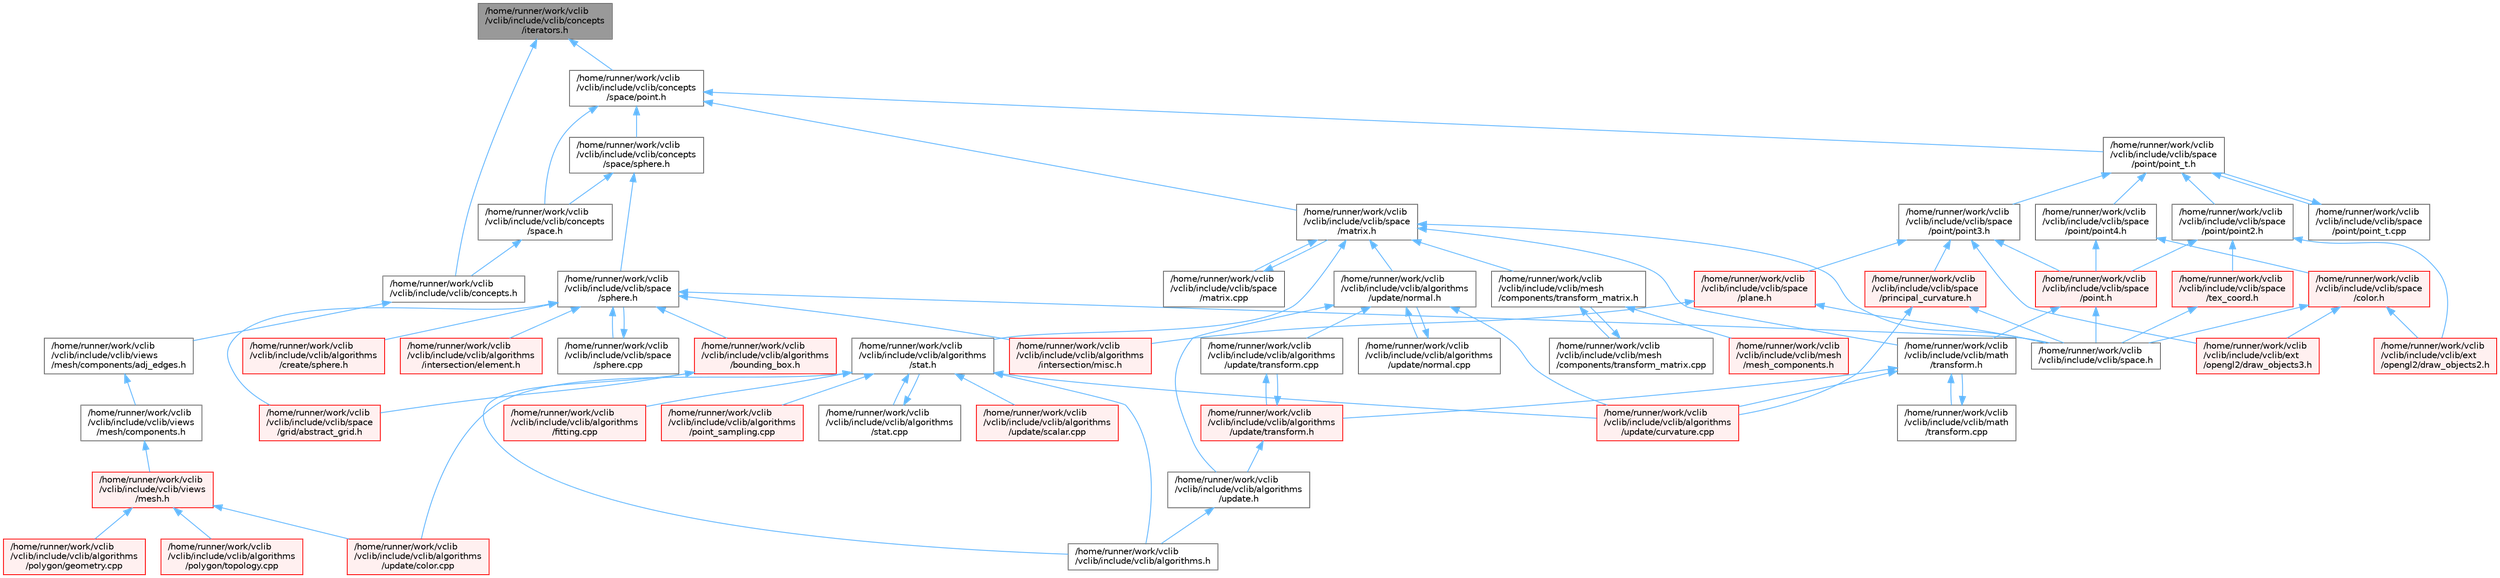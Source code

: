digraph "/home/runner/work/vclib/vclib/include/vclib/concepts/iterators.h"
{
 // LATEX_PDF_SIZE
  bgcolor="transparent";
  edge [fontname=Helvetica,fontsize=10,labelfontname=Helvetica,labelfontsize=10];
  node [fontname=Helvetica,fontsize=10,shape=box,height=0.2,width=0.4];
  Node1 [label="/home/runner/work/vclib\l/vclib/include/vclib/concepts\l/iterators.h",height=0.2,width=0.4,color="gray40", fillcolor="grey60", style="filled", fontcolor="black",tooltip=" "];
  Node1 -> Node2 [dir="back",color="steelblue1",style="solid"];
  Node2 [label="/home/runner/work/vclib\l/vclib/include/vclib/concepts.h",height=0.2,width=0.4,color="grey40", fillcolor="white", style="filled",URL="$concepts_8h.html",tooltip=" "];
  Node2 -> Node3 [dir="back",color="steelblue1",style="solid"];
  Node3 [label="/home/runner/work/vclib\l/vclib/include/vclib/views\l/mesh/components/adj_edges.h",height=0.2,width=0.4,color="grey40", fillcolor="white", style="filled",URL="$adj__edges_8h.html",tooltip=" "];
  Node3 -> Node4 [dir="back",color="steelblue1",style="solid"];
  Node4 [label="/home/runner/work/vclib\l/vclib/include/vclib/views\l/mesh/components.h",height=0.2,width=0.4,color="grey40", fillcolor="white", style="filled",URL="$views_2mesh_2components_8h.html",tooltip=" "];
  Node4 -> Node5 [dir="back",color="steelblue1",style="solid"];
  Node5 [label="/home/runner/work/vclib\l/vclib/include/vclib/views\l/mesh.h",height=0.2,width=0.4,color="red", fillcolor="#FFF0F0", style="filled",URL="$views_2mesh_8h.html",tooltip=" "];
  Node5 -> Node6 [dir="back",color="steelblue1",style="solid"];
  Node6 [label="/home/runner/work/vclib\l/vclib/include/vclib/algorithms\l/polygon/geometry.cpp",height=0.2,width=0.4,color="red", fillcolor="#FFF0F0", style="filled",URL="$geometry_8cpp.html",tooltip=" "];
  Node5 -> Node80 [dir="back",color="steelblue1",style="solid"];
  Node80 [label="/home/runner/work/vclib\l/vclib/include/vclib/algorithms\l/polygon/topology.cpp",height=0.2,width=0.4,color="red", fillcolor="#FFF0F0", style="filled",URL="$polygon_2topology_8cpp.html",tooltip=" "];
  Node5 -> Node69 [dir="back",color="steelblue1",style="solid"];
  Node69 [label="/home/runner/work/vclib\l/vclib/include/vclib/algorithms\l/update/color.cpp",height=0.2,width=0.4,color="red", fillcolor="#FFF0F0", style="filled",URL="$algorithms_2update_2color_8cpp.html",tooltip=" "];
  Node1 -> Node100 [dir="back",color="steelblue1",style="solid"];
  Node100 [label="/home/runner/work/vclib\l/vclib/include/vclib/concepts\l/space/point.h",height=0.2,width=0.4,color="grey40", fillcolor="white", style="filled",URL="$concepts_2space_2point_8h.html",tooltip=" "];
  Node100 -> Node101 [dir="back",color="steelblue1",style="solid"];
  Node101 [label="/home/runner/work/vclib\l/vclib/include/vclib/concepts\l/space.h",height=0.2,width=0.4,color="grey40", fillcolor="white", style="filled",URL="$concepts_2space_8h.html",tooltip=" "];
  Node101 -> Node2 [dir="back",color="steelblue1",style="solid"];
  Node100 -> Node102 [dir="back",color="steelblue1",style="solid"];
  Node102 [label="/home/runner/work/vclib\l/vclib/include/vclib/concepts\l/space/sphere.h",height=0.2,width=0.4,color="grey40", fillcolor="white", style="filled",URL="$concepts_2space_2sphere_8h.html",tooltip=" "];
  Node102 -> Node101 [dir="back",color="steelblue1",style="solid"];
  Node102 -> Node103 [dir="back",color="steelblue1",style="solid"];
  Node103 [label="/home/runner/work/vclib\l/vclib/include/vclib/space\l/sphere.h",height=0.2,width=0.4,color="grey40", fillcolor="white", style="filled",URL="$space_2sphere_8h.html",tooltip=" "];
  Node103 -> Node104 [dir="back",color="steelblue1",style="solid"];
  Node104 [label="/home/runner/work/vclib\l/vclib/include/vclib/algorithms\l/bounding_box.h",height=0.2,width=0.4,color="red", fillcolor="#FFF0F0", style="filled",URL="$algorithms_2bounding__box_8h.html",tooltip=" "];
  Node104 -> Node12 [dir="back",color="steelblue1",style="solid"];
  Node12 [label="/home/runner/work/vclib\l/vclib/include/vclib/algorithms.h",height=0.2,width=0.4,color="grey40", fillcolor="white", style="filled",URL="$algorithms_8h.html",tooltip=" "];
  Node104 -> Node14 [dir="back",color="steelblue1",style="solid"];
  Node14 [label="/home/runner/work/vclib\l/vclib/include/vclib/space\l/grid/abstract_grid.h",height=0.2,width=0.4,color="red", fillcolor="#FFF0F0", style="filled",URL="$abstract__grid_8h.html",tooltip=" "];
  Node103 -> Node41 [dir="back",color="steelblue1",style="solid"];
  Node41 [label="/home/runner/work/vclib\l/vclib/include/vclib/algorithms\l/create/sphere.h",height=0.2,width=0.4,color="red", fillcolor="#FFF0F0", style="filled",URL="$algorithms_2create_2sphere_8h.html",tooltip=" "];
  Node103 -> Node30 [dir="back",color="steelblue1",style="solid"];
  Node30 [label="/home/runner/work/vclib\l/vclib/include/vclib/algorithms\l/intersection/element.h",height=0.2,width=0.4,color="red", fillcolor="#FFF0F0", style="filled",URL="$algorithms_2intersection_2element_8h.html",tooltip=" "];
  Node103 -> Node108 [dir="back",color="steelblue1",style="solid"];
  Node108 [label="/home/runner/work/vclib\l/vclib/include/vclib/algorithms\l/intersection/misc.h",height=0.2,width=0.4,color="red", fillcolor="#FFF0F0", style="filled",URL="$intersection_2misc_8h.html",tooltip=" "];
  Node103 -> Node22 [dir="back",color="steelblue1",style="solid"];
  Node22 [label="/home/runner/work/vclib\l/vclib/include/vclib/space.h",height=0.2,width=0.4,color="grey40", fillcolor="white", style="filled",URL="$space_8h.html",tooltip=" "];
  Node103 -> Node14 [dir="back",color="steelblue1",style="solid"];
  Node103 -> Node110 [dir="back",color="steelblue1",style="solid"];
  Node110 [label="/home/runner/work/vclib\l/vclib/include/vclib/space\l/sphere.cpp",height=0.2,width=0.4,color="grey40", fillcolor="white", style="filled",URL="$space_2sphere_8cpp.html",tooltip=" "];
  Node110 -> Node103 [dir="back",color="steelblue1",style="solid"];
  Node100 -> Node111 [dir="back",color="steelblue1",style="solid"];
  Node111 [label="/home/runner/work/vclib\l/vclib/include/vclib/space\l/matrix.h",height=0.2,width=0.4,color="grey40", fillcolor="white", style="filled",URL="$space_2matrix_8h.html",tooltip=" "];
  Node111 -> Node64 [dir="back",color="steelblue1",style="solid"];
  Node64 [label="/home/runner/work/vclib\l/vclib/include/vclib/algorithms\l/stat.h",height=0.2,width=0.4,color="grey40", fillcolor="white", style="filled",URL="$stat_8h.html",tooltip=" "];
  Node64 -> Node12 [dir="back",color="steelblue1",style="solid"];
  Node64 -> Node65 [dir="back",color="steelblue1",style="solid"];
  Node65 [label="/home/runner/work/vclib\l/vclib/include/vclib/algorithms\l/fitting.cpp",height=0.2,width=0.4,color="red", fillcolor="#FFF0F0", style="filled",URL="$fitting_8cpp.html",tooltip=" "];
  Node64 -> Node67 [dir="back",color="steelblue1",style="solid"];
  Node67 [label="/home/runner/work/vclib\l/vclib/include/vclib/algorithms\l/point_sampling.cpp",height=0.2,width=0.4,color="red", fillcolor="#FFF0F0", style="filled",URL="$point__sampling_8cpp.html",tooltip=" "];
  Node64 -> Node63 [dir="back",color="steelblue1",style="solid"];
  Node63 [label="/home/runner/work/vclib\l/vclib/include/vclib/algorithms\l/stat.cpp",height=0.2,width=0.4,color="grey40", fillcolor="white", style="filled",URL="$stat_8cpp.html",tooltip=" "];
  Node63 -> Node64 [dir="back",color="steelblue1",style="solid"];
  Node64 -> Node69 [dir="back",color="steelblue1",style="solid"];
  Node64 -> Node19 [dir="back",color="steelblue1",style="solid"];
  Node19 [label="/home/runner/work/vclib\l/vclib/include/vclib/algorithms\l/update/curvature.cpp",height=0.2,width=0.4,color="red", fillcolor="#FFF0F0", style="filled",URL="$curvature_8cpp.html",tooltip=" "];
  Node64 -> Node42 [dir="back",color="steelblue1",style="solid"];
  Node42 [label="/home/runner/work/vclib\l/vclib/include/vclib/algorithms\l/update/scalar.cpp",height=0.2,width=0.4,color="red", fillcolor="#FFF0F0", style="filled",URL="$algorithms_2update_2scalar_8cpp.html",tooltip=" "];
  Node111 -> Node37 [dir="back",color="steelblue1",style="solid"];
  Node37 [label="/home/runner/work/vclib\l/vclib/include/vclib/algorithms\l/update/normal.h",height=0.2,width=0.4,color="grey40", fillcolor="white", style="filled",URL="$algorithms_2update_2normal_8h.html",tooltip=" "];
  Node37 -> Node21 [dir="back",color="steelblue1",style="solid"];
  Node21 [label="/home/runner/work/vclib\l/vclib/include/vclib/algorithms\l/update.h",height=0.2,width=0.4,color="grey40", fillcolor="white", style="filled",URL="$update_8h.html",tooltip=" "];
  Node21 -> Node12 [dir="back",color="steelblue1",style="solid"];
  Node37 -> Node19 [dir="back",color="steelblue1",style="solid"];
  Node37 -> Node36 [dir="back",color="steelblue1",style="solid"];
  Node36 [label="/home/runner/work/vclib\l/vclib/include/vclib/algorithms\l/update/normal.cpp",height=0.2,width=0.4,color="grey40", fillcolor="white", style="filled",URL="$algorithms_2update_2normal_8cpp.html",tooltip=" "];
  Node36 -> Node37 [dir="back",color="steelblue1",style="solid"];
  Node37 -> Node38 [dir="back",color="steelblue1",style="solid"];
  Node38 [label="/home/runner/work/vclib\l/vclib/include/vclib/algorithms\l/update/transform.cpp",height=0.2,width=0.4,color="grey40", fillcolor="white", style="filled",URL="$algorithms_2update_2transform_8cpp.html",tooltip=" "];
  Node38 -> Node39 [dir="back",color="steelblue1",style="solid"];
  Node39 [label="/home/runner/work/vclib\l/vclib/include/vclib/algorithms\l/update/transform.h",height=0.2,width=0.4,color="red", fillcolor="#FFF0F0", style="filled",URL="$algorithms_2update_2transform_8h.html",tooltip=" "];
  Node39 -> Node21 [dir="back",color="steelblue1",style="solid"];
  Node39 -> Node38 [dir="back",color="steelblue1",style="solid"];
  Node111 -> Node112 [dir="back",color="steelblue1",style="solid"];
  Node112 [label="/home/runner/work/vclib\l/vclib/include/vclib/math\l/transform.h",height=0.2,width=0.4,color="grey40", fillcolor="white", style="filled",URL="$math_2transform_8h.html",tooltip=" "];
  Node112 -> Node19 [dir="back",color="steelblue1",style="solid"];
  Node112 -> Node39 [dir="back",color="steelblue1",style="solid"];
  Node112 -> Node113 [dir="back",color="steelblue1",style="solid"];
  Node113 [label="/home/runner/work/vclib\l/vclib/include/vclib/math\l/transform.cpp",height=0.2,width=0.4,color="grey40", fillcolor="white", style="filled",URL="$math_2transform_8cpp.html",tooltip=" "];
  Node113 -> Node112 [dir="back",color="steelblue1",style="solid"];
  Node111 -> Node114 [dir="back",color="steelblue1",style="solid"];
  Node114 [label="/home/runner/work/vclib\l/vclib/include/vclib/mesh\l/components/transform_matrix.h",height=0.2,width=0.4,color="grey40", fillcolor="white", style="filled",URL="$mesh_2components_2transform__matrix_8h.html",tooltip=" "];
  Node114 -> Node115 [dir="back",color="steelblue1",style="solid"];
  Node115 [label="/home/runner/work/vclib\l/vclib/include/vclib/mesh\l/components/transform_matrix.cpp",height=0.2,width=0.4,color="grey40", fillcolor="white", style="filled",URL="$transform__matrix_8cpp.html",tooltip=" "];
  Node115 -> Node114 [dir="back",color="steelblue1",style="solid"];
  Node114 -> Node116 [dir="back",color="steelblue1",style="solid"];
  Node116 [label="/home/runner/work/vclib\l/vclib/include/vclib/mesh\l/mesh_components.h",height=0.2,width=0.4,color="red", fillcolor="#FFF0F0", style="filled",URL="$mesh__components_8h.html",tooltip=" "];
  Node111 -> Node22 [dir="back",color="steelblue1",style="solid"];
  Node111 -> Node117 [dir="back",color="steelblue1",style="solid"];
  Node117 [label="/home/runner/work/vclib\l/vclib/include/vclib/space\l/matrix.cpp",height=0.2,width=0.4,color="grey40", fillcolor="white", style="filled",URL="$matrix_8cpp.html",tooltip=" "];
  Node117 -> Node111 [dir="back",color="steelblue1",style="solid"];
  Node100 -> Node118 [dir="back",color="steelblue1",style="solid"];
  Node118 [label="/home/runner/work/vclib\l/vclib/include/vclib/space\l/point/point_t.h",height=0.2,width=0.4,color="grey40", fillcolor="white", style="filled",URL="$point__t_8h.html",tooltip=" "];
  Node118 -> Node119 [dir="back",color="steelblue1",style="solid"];
  Node119 [label="/home/runner/work/vclib\l/vclib/include/vclib/space\l/point/point2.h",height=0.2,width=0.4,color="grey40", fillcolor="white", style="filled",URL="$point2_8h.html",tooltip=" "];
  Node119 -> Node120 [dir="back",color="steelblue1",style="solid"];
  Node120 [label="/home/runner/work/vclib\l/vclib/include/vclib/ext\l/opengl2/draw_objects2.h",height=0.2,width=0.4,color="red", fillcolor="#FFF0F0", style="filled",URL="$draw__objects2_8h.html",tooltip=" "];
  Node119 -> Node122 [dir="back",color="steelblue1",style="solid"];
  Node122 [label="/home/runner/work/vclib\l/vclib/include/vclib/space\l/point.h",height=0.2,width=0.4,color="red", fillcolor="#FFF0F0", style="filled",URL="$space_2point_8h.html",tooltip=" "];
  Node122 -> Node112 [dir="back",color="steelblue1",style="solid"];
  Node122 -> Node22 [dir="back",color="steelblue1",style="solid"];
  Node119 -> Node282 [dir="back",color="steelblue1",style="solid"];
  Node282 [label="/home/runner/work/vclib\l/vclib/include/vclib/space\l/tex_coord.h",height=0.2,width=0.4,color="red", fillcolor="#FFF0F0", style="filled",URL="$space_2tex__coord_8h.html",tooltip=" "];
  Node282 -> Node22 [dir="back",color="steelblue1",style="solid"];
  Node118 -> Node291 [dir="back",color="steelblue1",style="solid"];
  Node291 [label="/home/runner/work/vclib\l/vclib/include/vclib/space\l/point/point3.h",height=0.2,width=0.4,color="grey40", fillcolor="white", style="filled",URL="$point3_8h.html",tooltip=" "];
  Node291 -> Node292 [dir="back",color="steelblue1",style="solid"];
  Node292 [label="/home/runner/work/vclib\l/vclib/include/vclib/ext\l/opengl2/draw_objects3.h",height=0.2,width=0.4,color="red", fillcolor="#FFF0F0", style="filled",URL="$draw__objects3_8h.html",tooltip=" "];
  Node291 -> Node294 [dir="back",color="steelblue1",style="solid"];
  Node294 [label="/home/runner/work/vclib\l/vclib/include/vclib/space\l/plane.h",height=0.2,width=0.4,color="red", fillcolor="#FFF0F0", style="filled",URL="$space_2plane_8h.html",tooltip=" "];
  Node294 -> Node108 [dir="back",color="steelblue1",style="solid"];
  Node294 -> Node22 [dir="back",color="steelblue1",style="solid"];
  Node291 -> Node122 [dir="back",color="steelblue1",style="solid"];
  Node291 -> Node296 [dir="back",color="steelblue1",style="solid"];
  Node296 [label="/home/runner/work/vclib\l/vclib/include/vclib/space\l/principal_curvature.h",height=0.2,width=0.4,color="red", fillcolor="#FFF0F0", style="filled",URL="$space_2principal__curvature_8h.html",tooltip=" "];
  Node296 -> Node19 [dir="back",color="steelblue1",style="solid"];
  Node296 -> Node22 [dir="back",color="steelblue1",style="solid"];
  Node118 -> Node300 [dir="back",color="steelblue1",style="solid"];
  Node300 [label="/home/runner/work/vclib\l/vclib/include/vclib/space\l/point/point4.h",height=0.2,width=0.4,color="grey40", fillcolor="white", style="filled",URL="$point4_8h.html",tooltip=" "];
  Node300 -> Node301 [dir="back",color="steelblue1",style="solid"];
  Node301 [label="/home/runner/work/vclib\l/vclib/include/vclib/space\l/color.h",height=0.2,width=0.4,color="red", fillcolor="#FFF0F0", style="filled",URL="$space_2color_8h.html",tooltip=" "];
  Node301 -> Node120 [dir="back",color="steelblue1",style="solid"];
  Node301 -> Node292 [dir="back",color="steelblue1",style="solid"];
  Node301 -> Node22 [dir="back",color="steelblue1",style="solid"];
  Node300 -> Node122 [dir="back",color="steelblue1",style="solid"];
  Node118 -> Node314 [dir="back",color="steelblue1",style="solid"];
  Node314 [label="/home/runner/work/vclib\l/vclib/include/vclib/space\l/point/point_t.cpp",height=0.2,width=0.4,color="grey40", fillcolor="white", style="filled",URL="$point__t_8cpp.html",tooltip=" "];
  Node314 -> Node118 [dir="back",color="steelblue1",style="solid"];
}

